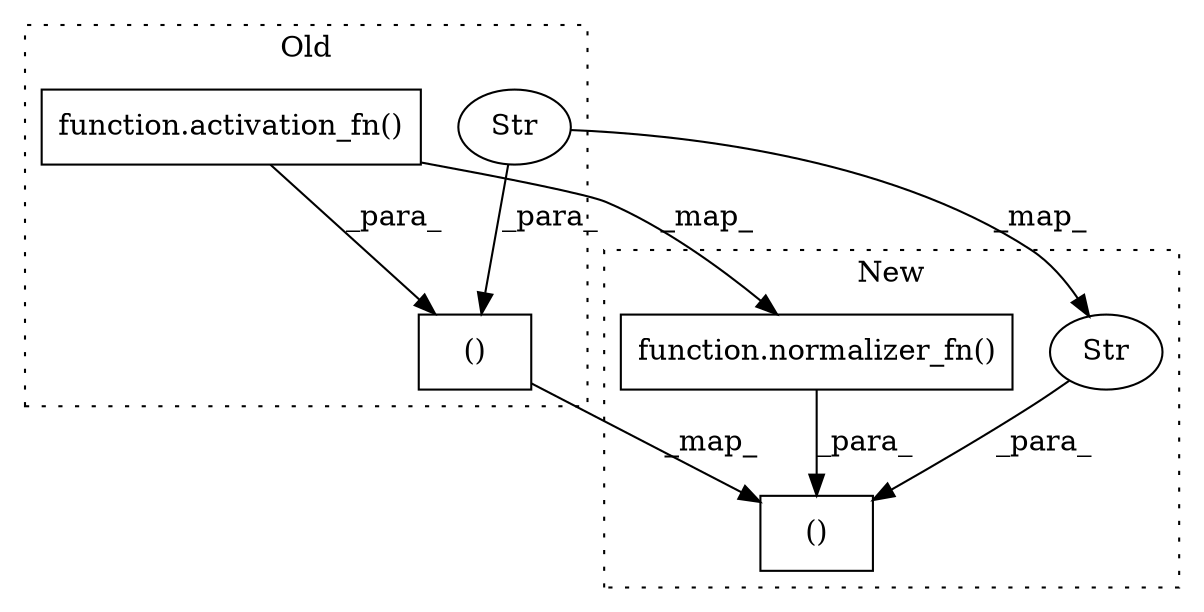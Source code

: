 digraph G {
subgraph cluster0 {
1 [label="function.activation_fn()" a="75" s="14748" l="27" shape="box"];
3 [label="()" a="54" s="14746" l="29" shape="box"];
6 [label="Str" a="66" s="14739" l="7" shape="ellipse"];
label = "Old";
style="dotted";
}
subgraph cluster1 {
2 [label="function.normalizer_fn()" a="75" s="12226,12243" l="14,1" shape="box"];
4 [label="()" a="54" s="12224" l="20" shape="box"];
5 [label="Str" a="66" s="12217" l="7" shape="ellipse"];
label = "New";
style="dotted";
}
1 -> 2 [label="_map_"];
1 -> 3 [label="_para_"];
2 -> 4 [label="_para_"];
3 -> 4 [label="_map_"];
5 -> 4 [label="_para_"];
6 -> 5 [label="_map_"];
6 -> 3 [label="_para_"];
}